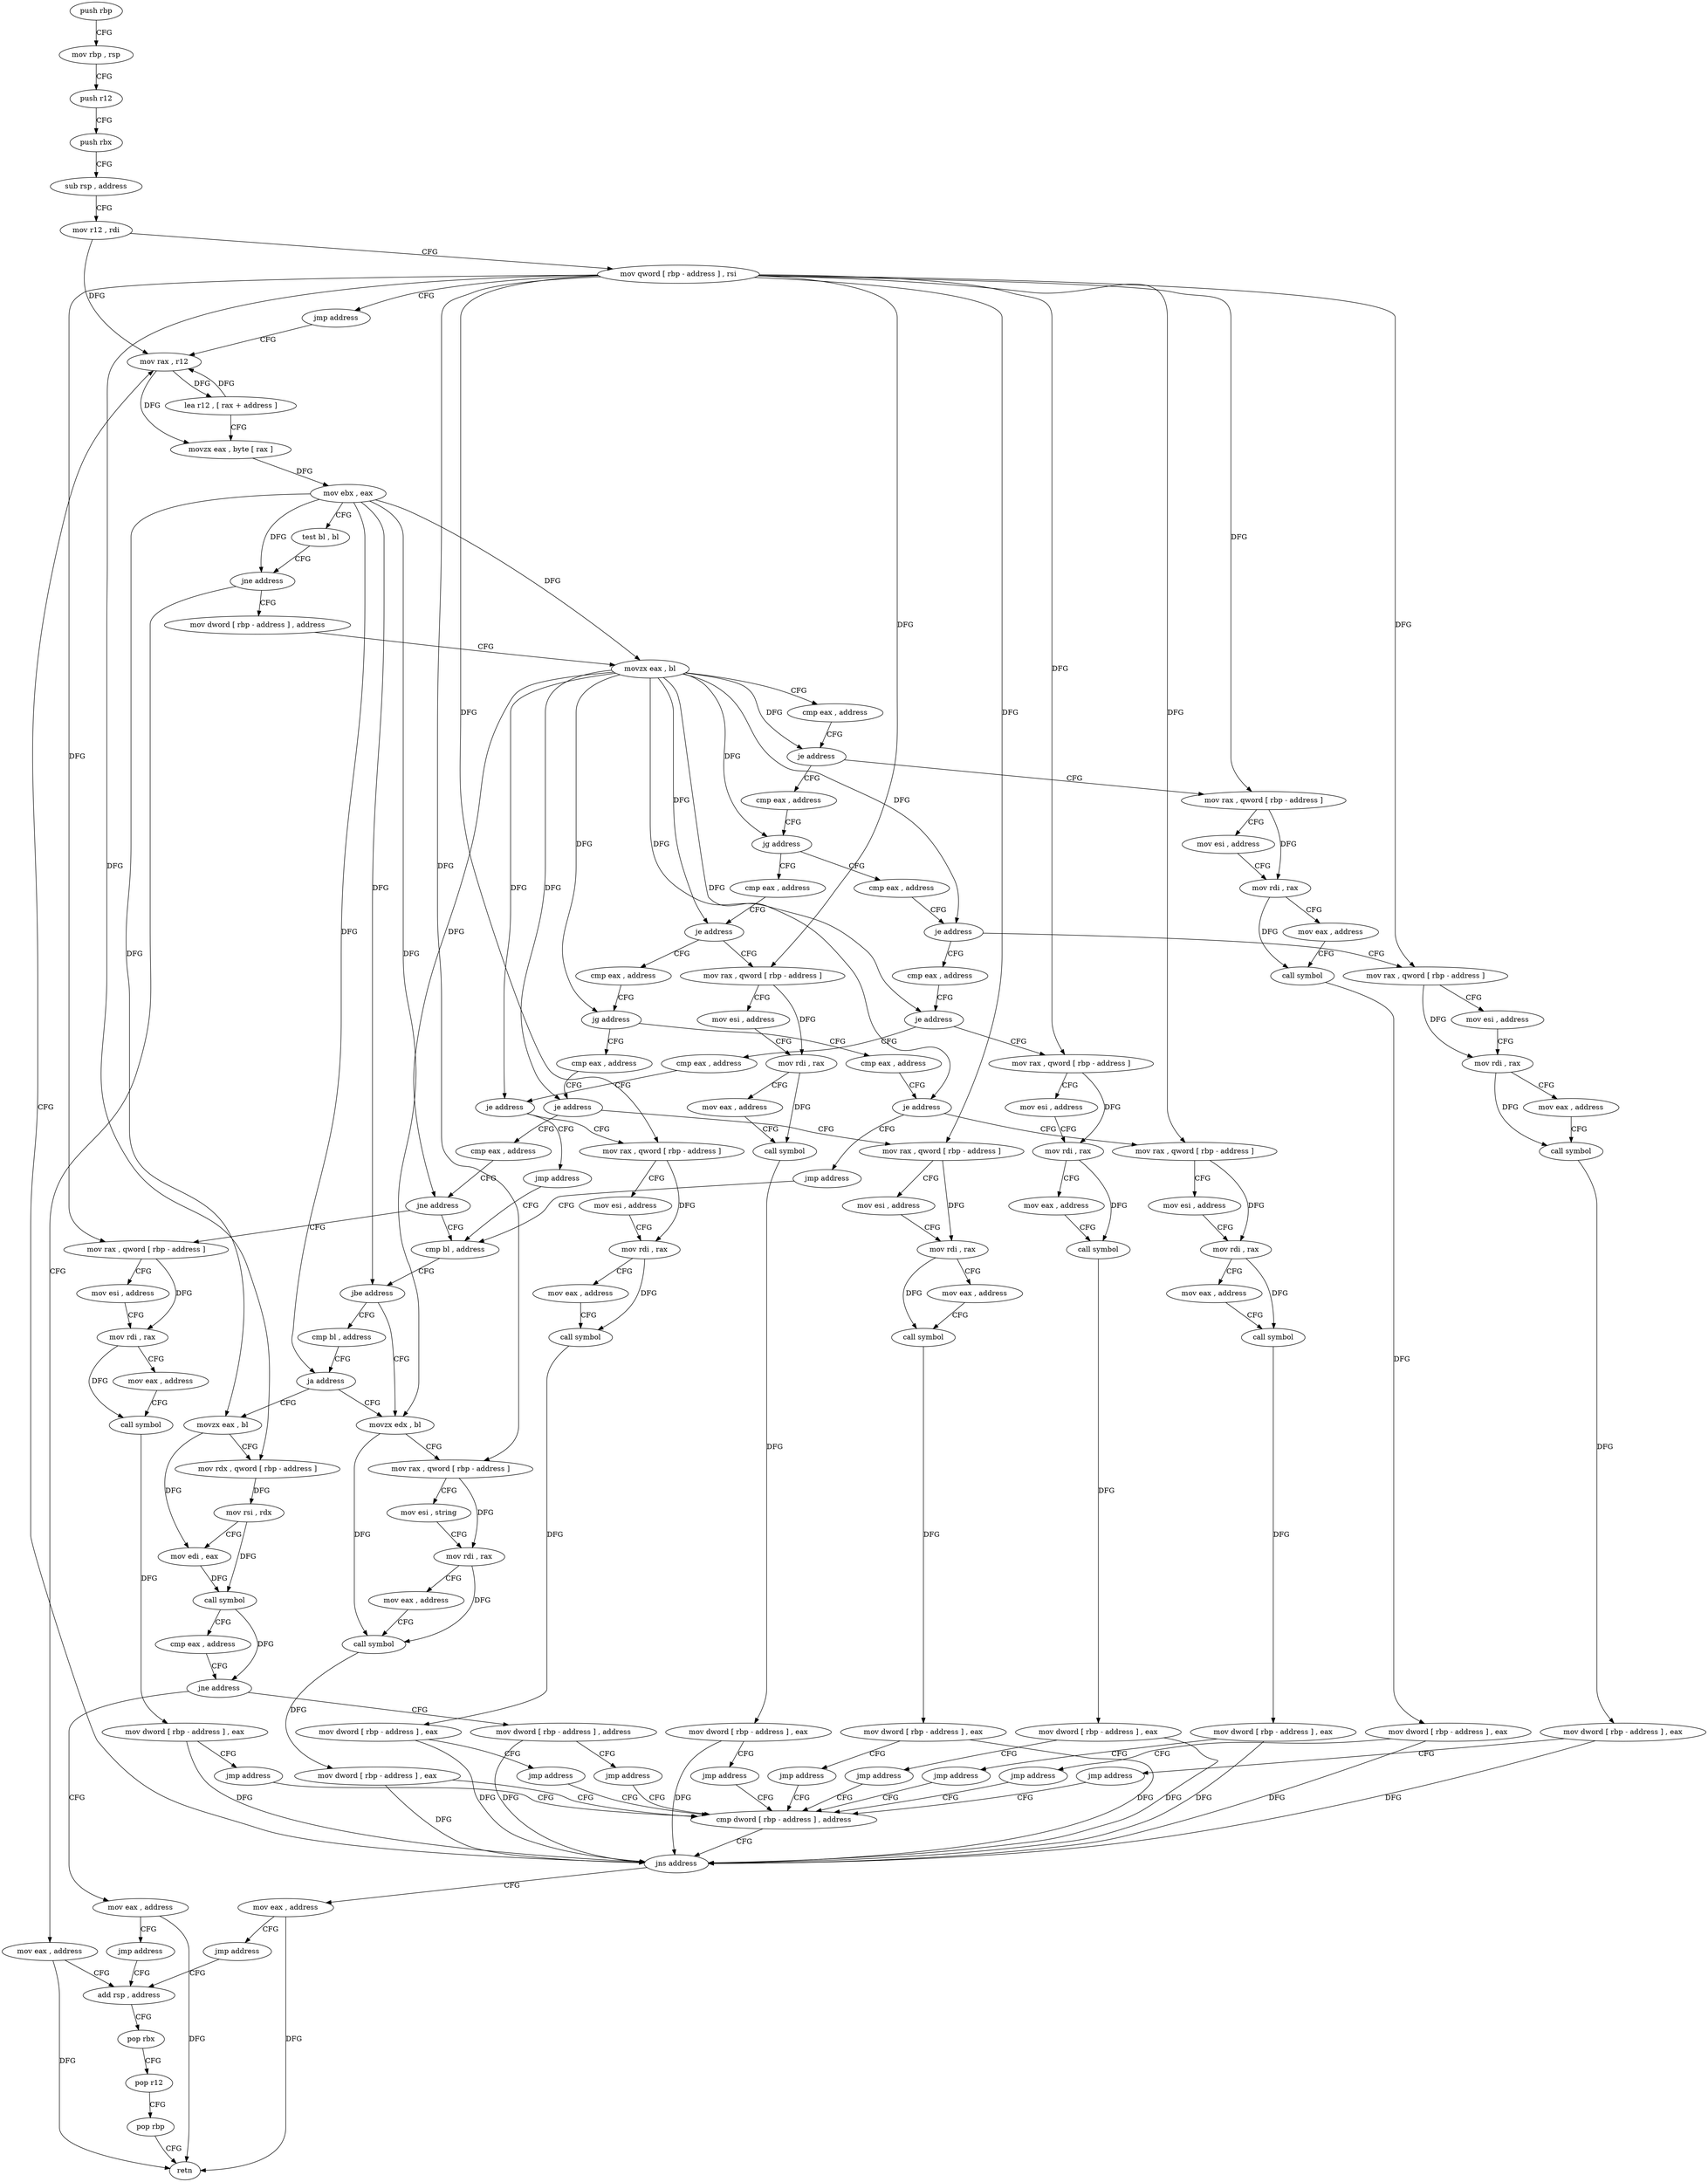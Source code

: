 digraph "func" {
"4284634" [label = "push rbp" ]
"4284635" [label = "mov rbp , rsp" ]
"4284638" [label = "push r12" ]
"4284640" [label = "push rbx" ]
"4284641" [label = "sub rsp , address" ]
"4284645" [label = "mov r12 , rdi" ]
"4284648" [label = "mov qword [ rbp - address ] , rsi" ]
"4284652" [label = "jmp address" ]
"4285070" [label = "mov rax , r12" ]
"4285073" [label = "lea r12 , [ rax + address ]" ]
"4285077" [label = "movzx eax , byte [ rax ]" ]
"4285080" [label = "mov ebx , eax" ]
"4285082" [label = "test bl , bl" ]
"4285084" [label = "jne address" ]
"4284657" [label = "mov dword [ rbp - address ] , address" ]
"4285090" [label = "mov eax , address" ]
"4284664" [label = "movzx eax , bl" ]
"4284667" [label = "cmp eax , address" ]
"4284670" [label = "je address" ]
"4284897" [label = "mov rax , qword [ rbp - address ]" ]
"4284676" [label = "cmp eax , address" ]
"4285095" [label = "add rsp , address" ]
"4284901" [label = "mov esi , address" ]
"4284906" [label = "mov rdi , rax" ]
"4284909" [label = "mov eax , address" ]
"4284914" [label = "call symbol" ]
"4284919" [label = "mov dword [ rbp - address ] , eax" ]
"4284922" [label = "jmp address" ]
"4285057" [label = "cmp dword [ rbp - address ] , address" ]
"4284679" [label = "jg address" ]
"4284705" [label = "cmp eax , address" ]
"4284681" [label = "cmp eax , address" ]
"4285061" [label = "jns address" ]
"4285063" [label = "mov eax , address" ]
"4284708" [label = "je address" ]
"4284927" [label = "mov rax , qword [ rbp - address ]" ]
"4284714" [label = "cmp eax , address" ]
"4284684" [label = "je address" ]
"4284867" [label = "mov rax , qword [ rbp - address ]" ]
"4284690" [label = "cmp eax , address" ]
"4285068" [label = "jmp address" ]
"4284931" [label = "mov esi , address" ]
"4284936" [label = "mov rdi , rax" ]
"4284939" [label = "mov eax , address" ]
"4284944" [label = "call symbol" ]
"4284949" [label = "mov dword [ rbp - address ] , eax" ]
"4284952" [label = "jmp address" ]
"4284717" [label = "jg address" ]
"4284729" [label = "cmp eax , address" ]
"4284719" [label = "cmp eax , address" ]
"4284871" [label = "mov esi , address" ]
"4284876" [label = "mov rdi , rax" ]
"4284879" [label = "mov eax , address" ]
"4284884" [label = "call symbol" ]
"4284889" [label = "mov dword [ rbp - address ] , eax" ]
"4284892" [label = "jmp address" ]
"4284693" [label = "je address" ]
"4284777" [label = "mov rax , qword [ rbp - address ]" ]
"4284695" [label = "cmp eax , address" ]
"4285099" [label = "pop rbx" ]
"4285100" [label = "pop r12" ]
"4285102" [label = "pop rbp" ]
"4285103" [label = "retn" ]
"4284732" [label = "je address" ]
"4284954" [label = "mov rax , qword [ rbp - address ]" ]
"4284738" [label = "cmp eax , address" ]
"4284722" [label = "je address" ]
"4284837" [label = "mov rax , qword [ rbp - address ]" ]
"4284724" [label = "jmp address" ]
"4284781" [label = "mov esi , address" ]
"4284786" [label = "mov rdi , rax" ]
"4284789" [label = "mov eax , address" ]
"4284794" [label = "call symbol" ]
"4284799" [label = "mov dword [ rbp - address ] , eax" ]
"4284802" [label = "jmp address" ]
"4284698" [label = "je address" ]
"4284807" [label = "mov rax , qword [ rbp - address ]" ]
"4284700" [label = "jmp address" ]
"4284958" [label = "mov esi , address" ]
"4284963" [label = "mov rdi , rax" ]
"4284966" [label = "mov eax , address" ]
"4284971" [label = "call symbol" ]
"4284976" [label = "mov dword [ rbp - address ] , eax" ]
"4284979" [label = "jmp address" ]
"4284741" [label = "jne address" ]
"4284981" [label = "cmp bl , address" ]
"4284747" [label = "mov rax , qword [ rbp - address ]" ]
"4284841" [label = "mov esi , address" ]
"4284846" [label = "mov rdi , rax" ]
"4284849" [label = "mov eax , address" ]
"4284854" [label = "call symbol" ]
"4284859" [label = "mov dword [ rbp - address ] , eax" ]
"4284862" [label = "jmp address" ]
"4284811" [label = "mov esi , address" ]
"4284816" [label = "mov rdi , rax" ]
"4284819" [label = "mov eax , address" ]
"4284824" [label = "call symbol" ]
"4284829" [label = "mov dword [ rbp - address ] , eax" ]
"4284832" [label = "jmp address" ]
"4284984" [label = "jbe address" ]
"4285029" [label = "movzx edx , bl" ]
"4284986" [label = "cmp bl , address" ]
"4284751" [label = "mov esi , address" ]
"4284756" [label = "mov rdi , rax" ]
"4284759" [label = "mov eax , address" ]
"4284764" [label = "call symbol" ]
"4284769" [label = "mov dword [ rbp - address ] , eax" ]
"4284772" [label = "jmp address" ]
"4285032" [label = "mov rax , qword [ rbp - address ]" ]
"4285036" [label = "mov esi , string" ]
"4285041" [label = "mov rdi , rax" ]
"4285044" [label = "mov eax , address" ]
"4285049" [label = "call symbol" ]
"4285054" [label = "mov dword [ rbp - address ] , eax" ]
"4284989" [label = "ja address" ]
"4284991" [label = "movzx eax , bl" ]
"4284994" [label = "mov rdx , qword [ rbp - address ]" ]
"4284998" [label = "mov rsi , rdx" ]
"4285001" [label = "mov edi , eax" ]
"4285003" [label = "call symbol" ]
"4285008" [label = "cmp eax , address" ]
"4285011" [label = "jne address" ]
"4285020" [label = "mov dword [ rbp - address ] , address" ]
"4285013" [label = "mov eax , address" ]
"4285027" [label = "jmp address" ]
"4285018" [label = "jmp address" ]
"4284634" -> "4284635" [ label = "CFG" ]
"4284635" -> "4284638" [ label = "CFG" ]
"4284638" -> "4284640" [ label = "CFG" ]
"4284640" -> "4284641" [ label = "CFG" ]
"4284641" -> "4284645" [ label = "CFG" ]
"4284645" -> "4284648" [ label = "CFG" ]
"4284645" -> "4285070" [ label = "DFG" ]
"4284648" -> "4284652" [ label = "CFG" ]
"4284648" -> "4284897" [ label = "DFG" ]
"4284648" -> "4284927" [ label = "DFG" ]
"4284648" -> "4284867" [ label = "DFG" ]
"4284648" -> "4284777" [ label = "DFG" ]
"4284648" -> "4284954" [ label = "DFG" ]
"4284648" -> "4284837" [ label = "DFG" ]
"4284648" -> "4284807" [ label = "DFG" ]
"4284648" -> "4284747" [ label = "DFG" ]
"4284648" -> "4285032" [ label = "DFG" ]
"4284648" -> "4284994" [ label = "DFG" ]
"4284652" -> "4285070" [ label = "CFG" ]
"4285070" -> "4285073" [ label = "DFG" ]
"4285070" -> "4285077" [ label = "DFG" ]
"4285073" -> "4285077" [ label = "CFG" ]
"4285073" -> "4285070" [ label = "DFG" ]
"4285077" -> "4285080" [ label = "DFG" ]
"4285080" -> "4285082" [ label = "CFG" ]
"4285080" -> "4285084" [ label = "DFG" ]
"4285080" -> "4284664" [ label = "DFG" ]
"4285080" -> "4284984" [ label = "DFG" ]
"4285080" -> "4285029" [ label = "DFG" ]
"4285080" -> "4284989" [ label = "DFG" ]
"4285080" -> "4284991" [ label = "DFG" ]
"4285082" -> "4285084" [ label = "CFG" ]
"4285084" -> "4284657" [ label = "CFG" ]
"4285084" -> "4285090" [ label = "CFG" ]
"4284657" -> "4284664" [ label = "CFG" ]
"4285090" -> "4285095" [ label = "CFG" ]
"4285090" -> "4285103" [ label = "DFG" ]
"4284664" -> "4284667" [ label = "CFG" ]
"4284664" -> "4284670" [ label = "DFG" ]
"4284664" -> "4284679" [ label = "DFG" ]
"4284664" -> "4284708" [ label = "DFG" ]
"4284664" -> "4284684" [ label = "DFG" ]
"4284664" -> "4284717" [ label = "DFG" ]
"4284664" -> "4284693" [ label = "DFG" ]
"4284664" -> "4284732" [ label = "DFG" ]
"4284664" -> "4284722" [ label = "DFG" ]
"4284664" -> "4284698" [ label = "DFG" ]
"4284664" -> "4284741" [ label = "DFG" ]
"4284667" -> "4284670" [ label = "CFG" ]
"4284670" -> "4284897" [ label = "CFG" ]
"4284670" -> "4284676" [ label = "CFG" ]
"4284897" -> "4284901" [ label = "CFG" ]
"4284897" -> "4284906" [ label = "DFG" ]
"4284676" -> "4284679" [ label = "CFG" ]
"4285095" -> "4285099" [ label = "CFG" ]
"4284901" -> "4284906" [ label = "CFG" ]
"4284906" -> "4284909" [ label = "CFG" ]
"4284906" -> "4284914" [ label = "DFG" ]
"4284909" -> "4284914" [ label = "CFG" ]
"4284914" -> "4284919" [ label = "DFG" ]
"4284919" -> "4284922" [ label = "CFG" ]
"4284919" -> "4285061" [ label = "DFG" ]
"4284922" -> "4285057" [ label = "CFG" ]
"4285057" -> "4285061" [ label = "CFG" ]
"4284679" -> "4284705" [ label = "CFG" ]
"4284679" -> "4284681" [ label = "CFG" ]
"4284705" -> "4284708" [ label = "CFG" ]
"4284681" -> "4284684" [ label = "CFG" ]
"4285061" -> "4285070" [ label = "CFG" ]
"4285061" -> "4285063" [ label = "CFG" ]
"4285063" -> "4285068" [ label = "CFG" ]
"4285063" -> "4285103" [ label = "DFG" ]
"4284708" -> "4284927" [ label = "CFG" ]
"4284708" -> "4284714" [ label = "CFG" ]
"4284927" -> "4284931" [ label = "CFG" ]
"4284927" -> "4284936" [ label = "DFG" ]
"4284714" -> "4284717" [ label = "CFG" ]
"4284684" -> "4284867" [ label = "CFG" ]
"4284684" -> "4284690" [ label = "CFG" ]
"4284867" -> "4284871" [ label = "CFG" ]
"4284867" -> "4284876" [ label = "DFG" ]
"4284690" -> "4284693" [ label = "CFG" ]
"4285068" -> "4285095" [ label = "CFG" ]
"4284931" -> "4284936" [ label = "CFG" ]
"4284936" -> "4284939" [ label = "CFG" ]
"4284936" -> "4284944" [ label = "DFG" ]
"4284939" -> "4284944" [ label = "CFG" ]
"4284944" -> "4284949" [ label = "DFG" ]
"4284949" -> "4284952" [ label = "CFG" ]
"4284949" -> "4285061" [ label = "DFG" ]
"4284952" -> "4285057" [ label = "CFG" ]
"4284717" -> "4284729" [ label = "CFG" ]
"4284717" -> "4284719" [ label = "CFG" ]
"4284729" -> "4284732" [ label = "CFG" ]
"4284719" -> "4284722" [ label = "CFG" ]
"4284871" -> "4284876" [ label = "CFG" ]
"4284876" -> "4284879" [ label = "CFG" ]
"4284876" -> "4284884" [ label = "DFG" ]
"4284879" -> "4284884" [ label = "CFG" ]
"4284884" -> "4284889" [ label = "DFG" ]
"4284889" -> "4284892" [ label = "CFG" ]
"4284889" -> "4285061" [ label = "DFG" ]
"4284892" -> "4285057" [ label = "CFG" ]
"4284693" -> "4284777" [ label = "CFG" ]
"4284693" -> "4284695" [ label = "CFG" ]
"4284777" -> "4284781" [ label = "CFG" ]
"4284777" -> "4284786" [ label = "DFG" ]
"4284695" -> "4284698" [ label = "CFG" ]
"4285099" -> "4285100" [ label = "CFG" ]
"4285100" -> "4285102" [ label = "CFG" ]
"4285102" -> "4285103" [ label = "CFG" ]
"4284732" -> "4284954" [ label = "CFG" ]
"4284732" -> "4284738" [ label = "CFG" ]
"4284954" -> "4284958" [ label = "CFG" ]
"4284954" -> "4284963" [ label = "DFG" ]
"4284738" -> "4284741" [ label = "CFG" ]
"4284722" -> "4284837" [ label = "CFG" ]
"4284722" -> "4284724" [ label = "CFG" ]
"4284837" -> "4284841" [ label = "CFG" ]
"4284837" -> "4284846" [ label = "DFG" ]
"4284724" -> "4284981" [ label = "CFG" ]
"4284781" -> "4284786" [ label = "CFG" ]
"4284786" -> "4284789" [ label = "CFG" ]
"4284786" -> "4284794" [ label = "DFG" ]
"4284789" -> "4284794" [ label = "CFG" ]
"4284794" -> "4284799" [ label = "DFG" ]
"4284799" -> "4284802" [ label = "CFG" ]
"4284799" -> "4285061" [ label = "DFG" ]
"4284802" -> "4285057" [ label = "CFG" ]
"4284698" -> "4284807" [ label = "CFG" ]
"4284698" -> "4284700" [ label = "CFG" ]
"4284807" -> "4284811" [ label = "CFG" ]
"4284807" -> "4284816" [ label = "DFG" ]
"4284700" -> "4284981" [ label = "CFG" ]
"4284958" -> "4284963" [ label = "CFG" ]
"4284963" -> "4284966" [ label = "CFG" ]
"4284963" -> "4284971" [ label = "DFG" ]
"4284966" -> "4284971" [ label = "CFG" ]
"4284971" -> "4284976" [ label = "DFG" ]
"4284976" -> "4284979" [ label = "CFG" ]
"4284976" -> "4285061" [ label = "DFG" ]
"4284979" -> "4285057" [ label = "CFG" ]
"4284741" -> "4284981" [ label = "CFG" ]
"4284741" -> "4284747" [ label = "CFG" ]
"4284981" -> "4284984" [ label = "CFG" ]
"4284747" -> "4284751" [ label = "CFG" ]
"4284747" -> "4284756" [ label = "DFG" ]
"4284841" -> "4284846" [ label = "CFG" ]
"4284846" -> "4284849" [ label = "CFG" ]
"4284846" -> "4284854" [ label = "DFG" ]
"4284849" -> "4284854" [ label = "CFG" ]
"4284854" -> "4284859" [ label = "DFG" ]
"4284859" -> "4284862" [ label = "CFG" ]
"4284859" -> "4285061" [ label = "DFG" ]
"4284862" -> "4285057" [ label = "CFG" ]
"4284811" -> "4284816" [ label = "CFG" ]
"4284816" -> "4284819" [ label = "CFG" ]
"4284816" -> "4284824" [ label = "DFG" ]
"4284819" -> "4284824" [ label = "CFG" ]
"4284824" -> "4284829" [ label = "DFG" ]
"4284829" -> "4284832" [ label = "CFG" ]
"4284829" -> "4285061" [ label = "DFG" ]
"4284832" -> "4285057" [ label = "CFG" ]
"4284984" -> "4285029" [ label = "CFG" ]
"4284984" -> "4284986" [ label = "CFG" ]
"4285029" -> "4285032" [ label = "CFG" ]
"4285029" -> "4285049" [ label = "DFG" ]
"4284986" -> "4284989" [ label = "CFG" ]
"4284751" -> "4284756" [ label = "CFG" ]
"4284756" -> "4284759" [ label = "CFG" ]
"4284756" -> "4284764" [ label = "DFG" ]
"4284759" -> "4284764" [ label = "CFG" ]
"4284764" -> "4284769" [ label = "DFG" ]
"4284769" -> "4284772" [ label = "CFG" ]
"4284769" -> "4285061" [ label = "DFG" ]
"4284772" -> "4285057" [ label = "CFG" ]
"4285032" -> "4285036" [ label = "CFG" ]
"4285032" -> "4285041" [ label = "DFG" ]
"4285036" -> "4285041" [ label = "CFG" ]
"4285041" -> "4285044" [ label = "CFG" ]
"4285041" -> "4285049" [ label = "DFG" ]
"4285044" -> "4285049" [ label = "CFG" ]
"4285049" -> "4285054" [ label = "DFG" ]
"4285054" -> "4285057" [ label = "CFG" ]
"4285054" -> "4285061" [ label = "DFG" ]
"4284989" -> "4285029" [ label = "CFG" ]
"4284989" -> "4284991" [ label = "CFG" ]
"4284991" -> "4284994" [ label = "CFG" ]
"4284991" -> "4285001" [ label = "DFG" ]
"4284994" -> "4284998" [ label = "DFG" ]
"4284998" -> "4285001" [ label = "CFG" ]
"4284998" -> "4285003" [ label = "DFG" ]
"4285001" -> "4285003" [ label = "DFG" ]
"4285003" -> "4285008" [ label = "CFG" ]
"4285003" -> "4285011" [ label = "DFG" ]
"4285008" -> "4285011" [ label = "CFG" ]
"4285011" -> "4285020" [ label = "CFG" ]
"4285011" -> "4285013" [ label = "CFG" ]
"4285020" -> "4285027" [ label = "CFG" ]
"4285020" -> "4285061" [ label = "DFG" ]
"4285013" -> "4285018" [ label = "CFG" ]
"4285013" -> "4285103" [ label = "DFG" ]
"4285027" -> "4285057" [ label = "CFG" ]
"4285018" -> "4285095" [ label = "CFG" ]
}
